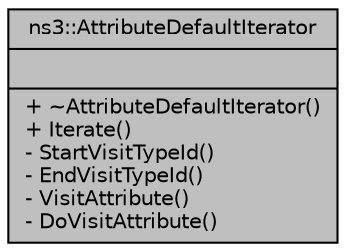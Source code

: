 digraph "ns3::AttributeDefaultIterator"
{
  edge [fontname="Helvetica",fontsize="10",labelfontname="Helvetica",labelfontsize="10"];
  node [fontname="Helvetica",fontsize="10",shape=record];
  Node1 [label="{ns3::AttributeDefaultIterator\n||+ ~AttributeDefaultIterator()\l+ Iterate()\l- StartVisitTypeId()\l- EndVisitTypeId()\l- VisitAttribute()\l- DoVisitAttribute()\l}",height=0.2,width=0.4,color="black", fillcolor="grey75", style="filled", fontcolor="black"];
}
